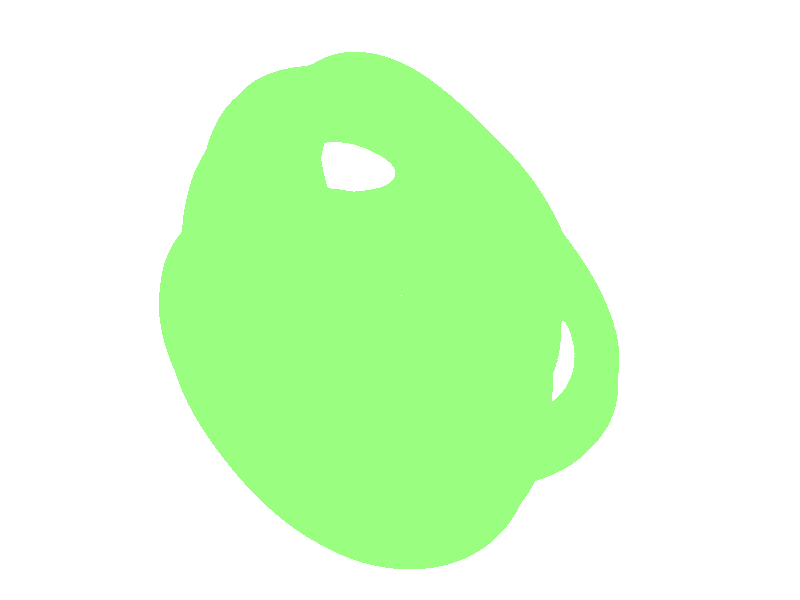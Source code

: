 // This work is licensed under the Creative Commons Attribution 3.0 Unported License.
// To view a copy of this license, visit http://creativecommons.org/licenses/by/3.0/
// or send a letter to Creative Commons, 444 Castro Street, Suite 900, Mountain View,
// California, 94041, USA.

// Persistence Of Vision raytracer version 3.5 sample file.
//
// -w320 -h320
// -w800 -h800 +a0.3
#version 3.6;
global_settings { assumed_gamma 2.2 }
#default{ finish{ ambient 0.1 diffuse 0.9 }} 

julia_fractal {
        <.49,.5,-.34,.1>
        quaternion
        max_iteration 7
        precision 400
	texture {  pigment{ color rgb <0.6,1,0.5>*1 }
		   finish { phong 1 phong_size 400 }
   }
   rotate <110,50,-60>
}

background { color rgb <1,1,1>*1 }

light_source { <2,4.2,10> color rgb <1,0.95,0.9>*0.9 }
light_source { <-6, 4.2,-10> color rgb <1,0.90,0.55>*0.5 }
light_source { <0,3.3,0>  color rgb <0.9,0.95,1>*0.2 shadowless }

//-------------------------------------------------------------------------
// This scene uses a non-standard camera set-up. 
// (See CAMERA in the included documentation for details.) 
// If you are new to POV-Ray, you might want to try a different demo scene.
//-------------------------------------------------------------------------
camera { location <0,3.3,0>
         up       <0,0,1>
         right     x*image_width/image_height
	 sky	  <0,0,1>
         look_at  <0,0,0>
}
